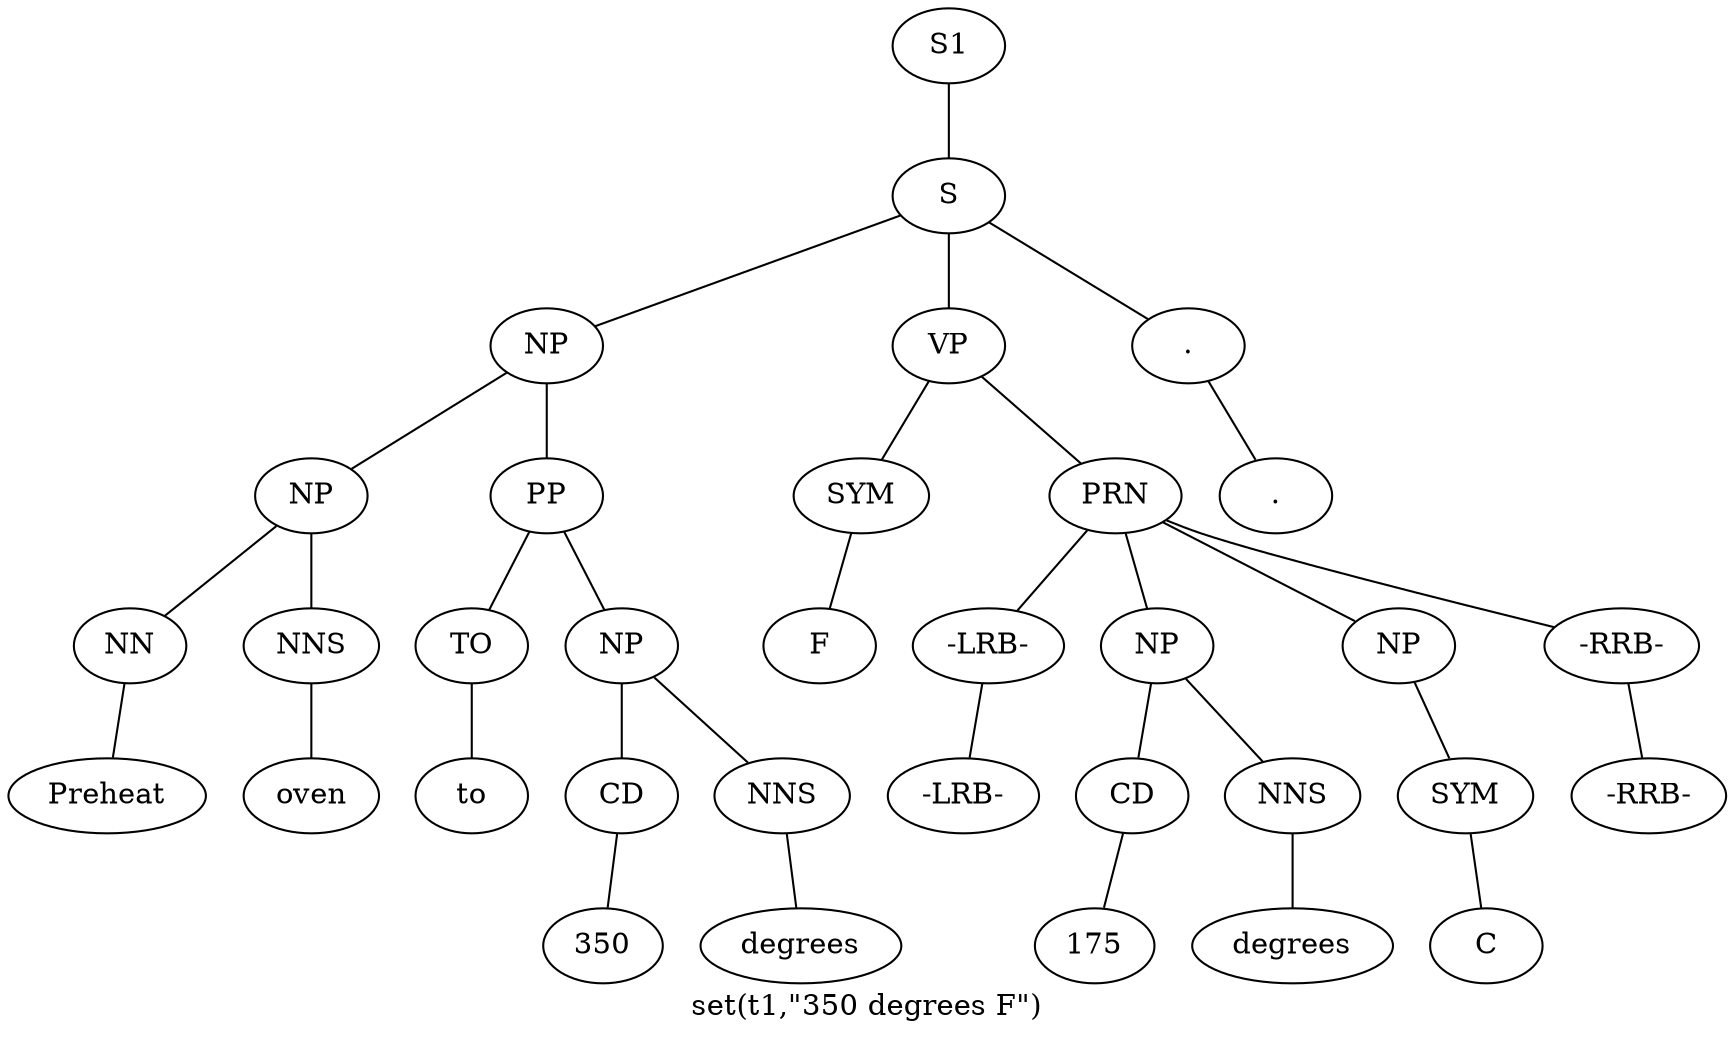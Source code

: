 graph SyntaxGraph {
	label = "set(t1,\"350 degrees F\")";
	Node0 [label="S1"];
	Node1 [label="S"];
	Node2 [label="NP"];
	Node3 [label="NP"];
	Node4 [label="NN"];
	Node5 [label="Preheat"];
	Node6 [label="NNS"];
	Node7 [label="oven"];
	Node8 [label="PP"];
	Node9 [label="TO"];
	Node10 [label="to"];
	Node11 [label="NP"];
	Node12 [label="CD"];
	Node13 [label="350"];
	Node14 [label="NNS"];
	Node15 [label="degrees"];
	Node16 [label="VP"];
	Node17 [label="SYM"];
	Node18 [label="F"];
	Node19 [label="PRN"];
	Node20 [label="-LRB-"];
	Node21 [label="-LRB-"];
	Node22 [label="NP"];
	Node23 [label="CD"];
	Node24 [label="175"];
	Node25 [label="NNS"];
	Node26 [label="degrees"];
	Node27 [label="NP"];
	Node28 [label="SYM"];
	Node29 [label="C"];
	Node30 [label="-RRB-"];
	Node31 [label="-RRB-"];
	Node32 [label="."];
	Node33 [label="."];

	Node0 -- Node1;
	Node1 -- Node2;
	Node1 -- Node16;
	Node1 -- Node32;
	Node2 -- Node3;
	Node2 -- Node8;
	Node3 -- Node4;
	Node3 -- Node6;
	Node4 -- Node5;
	Node6 -- Node7;
	Node8 -- Node9;
	Node8 -- Node11;
	Node9 -- Node10;
	Node11 -- Node12;
	Node11 -- Node14;
	Node12 -- Node13;
	Node14 -- Node15;
	Node16 -- Node17;
	Node16 -- Node19;
	Node17 -- Node18;
	Node19 -- Node20;
	Node19 -- Node22;
	Node19 -- Node27;
	Node19 -- Node30;
	Node20 -- Node21;
	Node22 -- Node23;
	Node22 -- Node25;
	Node23 -- Node24;
	Node25 -- Node26;
	Node27 -- Node28;
	Node28 -- Node29;
	Node30 -- Node31;
	Node32 -- Node33;
}